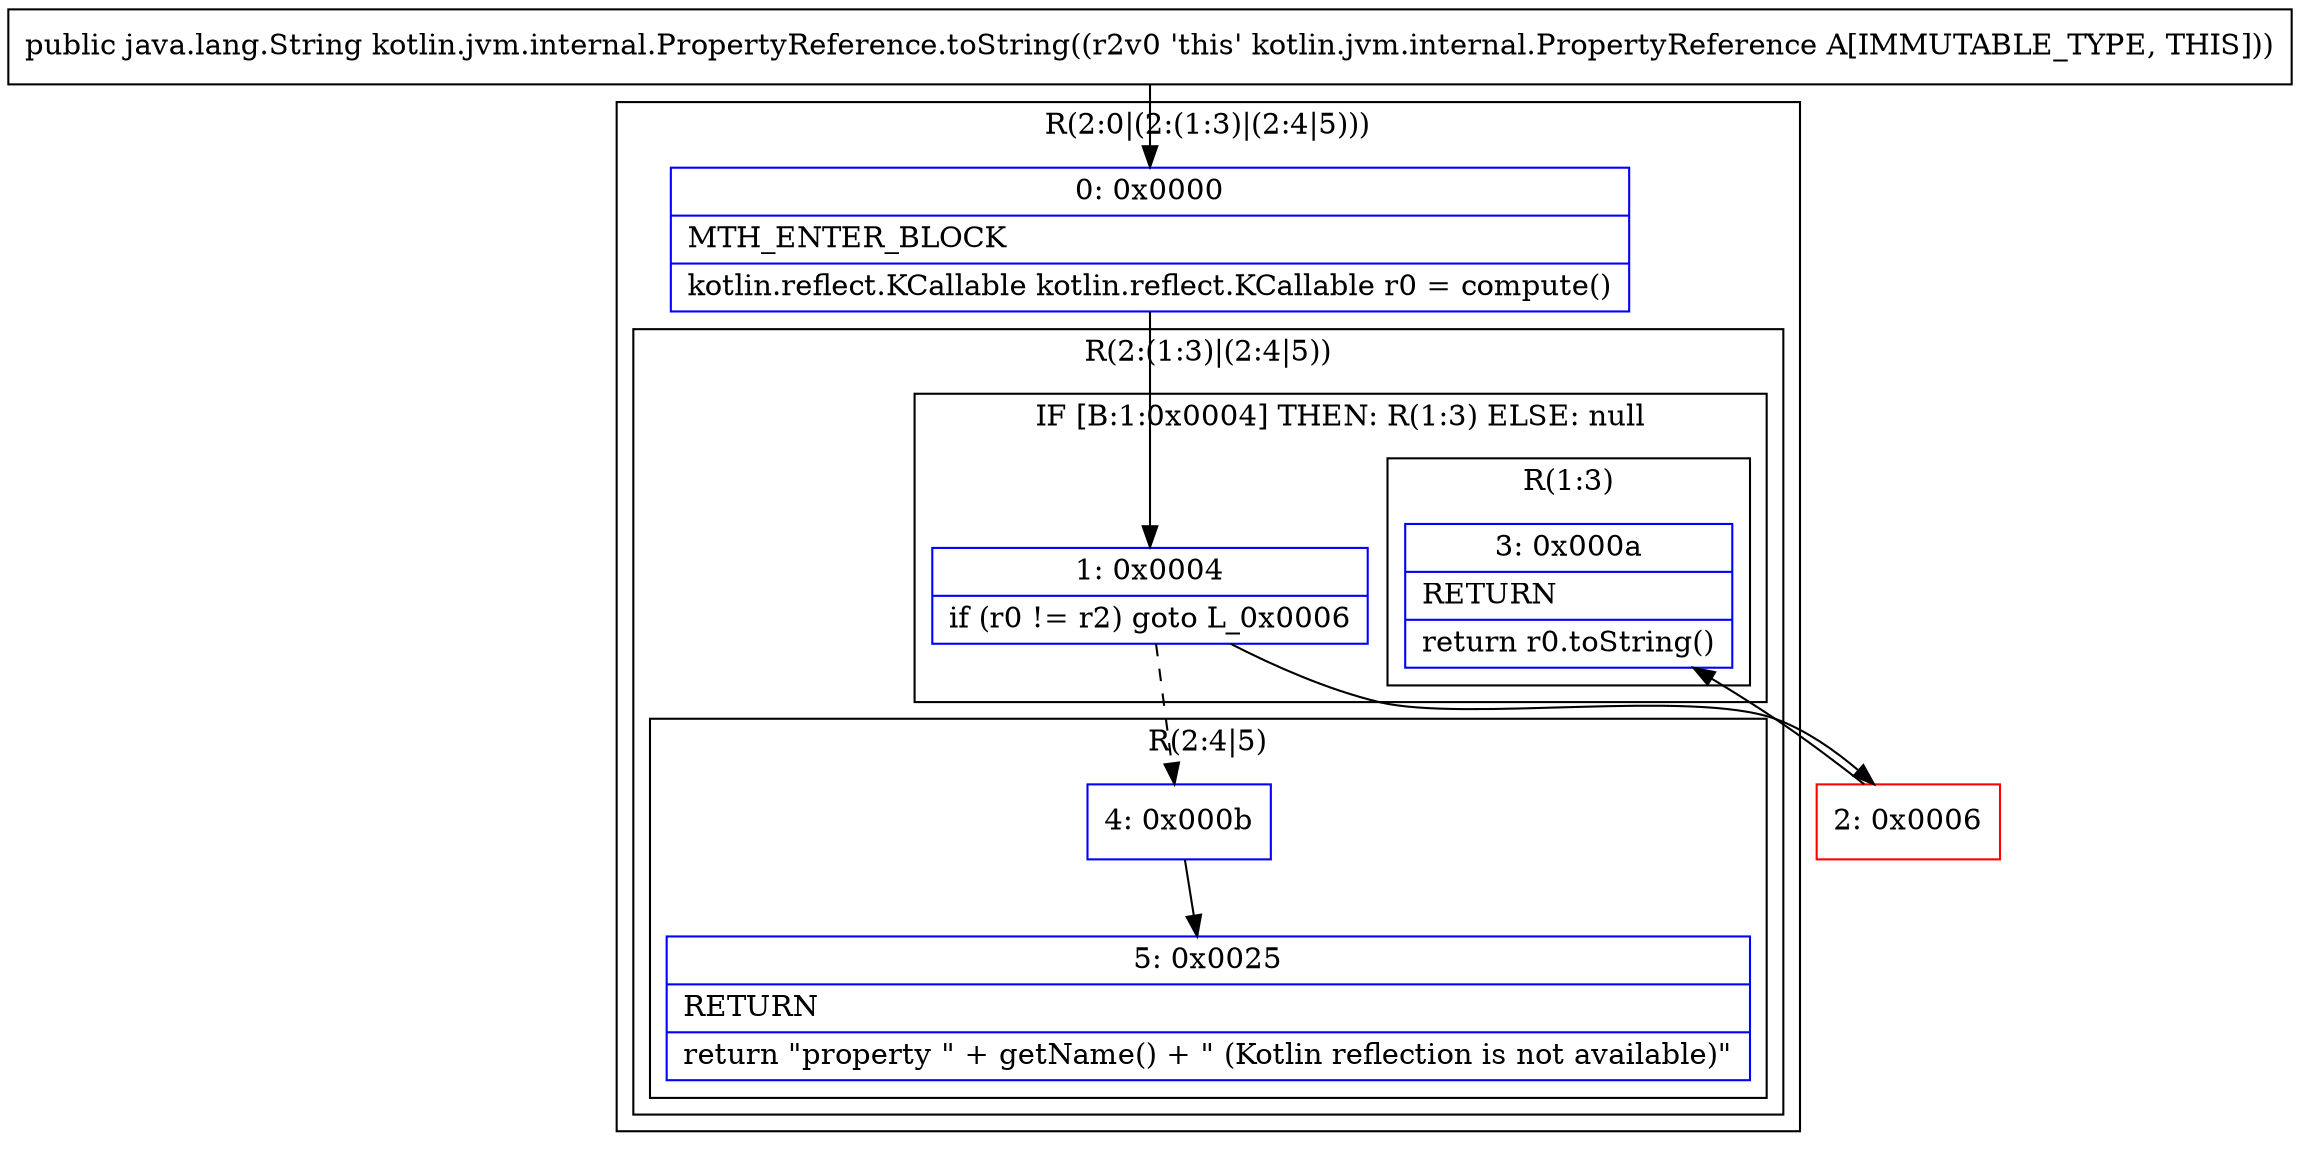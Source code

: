 digraph "CFG forkotlin.jvm.internal.PropertyReference.toString()Ljava\/lang\/String;" {
subgraph cluster_Region_427894333 {
label = "R(2:0|(2:(1:3)|(2:4|5)))";
node [shape=record,color=blue];
Node_0 [shape=record,label="{0\:\ 0x0000|MTH_ENTER_BLOCK\l|kotlin.reflect.KCallable kotlin.reflect.KCallable r0 = compute()\l}"];
subgraph cluster_Region_248896118 {
label = "R(2:(1:3)|(2:4|5))";
node [shape=record,color=blue];
subgraph cluster_IfRegion_1600853489 {
label = "IF [B:1:0x0004] THEN: R(1:3) ELSE: null";
node [shape=record,color=blue];
Node_1 [shape=record,label="{1\:\ 0x0004|if (r0 != r2) goto L_0x0006\l}"];
subgraph cluster_Region_1513633435 {
label = "R(1:3)";
node [shape=record,color=blue];
Node_3 [shape=record,label="{3\:\ 0x000a|RETURN\l|return r0.toString()\l}"];
}
}
subgraph cluster_Region_1869816765 {
label = "R(2:4|5)";
node [shape=record,color=blue];
Node_4 [shape=record,label="{4\:\ 0x000b}"];
Node_5 [shape=record,label="{5\:\ 0x0025|RETURN\l|return \"property \" + getName() + \" (Kotlin reflection is not available)\"\l}"];
}
}
}
Node_2 [shape=record,color=red,label="{2\:\ 0x0006}"];
MethodNode[shape=record,label="{public java.lang.String kotlin.jvm.internal.PropertyReference.toString((r2v0 'this' kotlin.jvm.internal.PropertyReference A[IMMUTABLE_TYPE, THIS])) }"];
MethodNode -> Node_0;
Node_0 -> Node_1;
Node_1 -> Node_2;
Node_1 -> Node_4[style=dashed];
Node_4 -> Node_5;
Node_2 -> Node_3;
}

